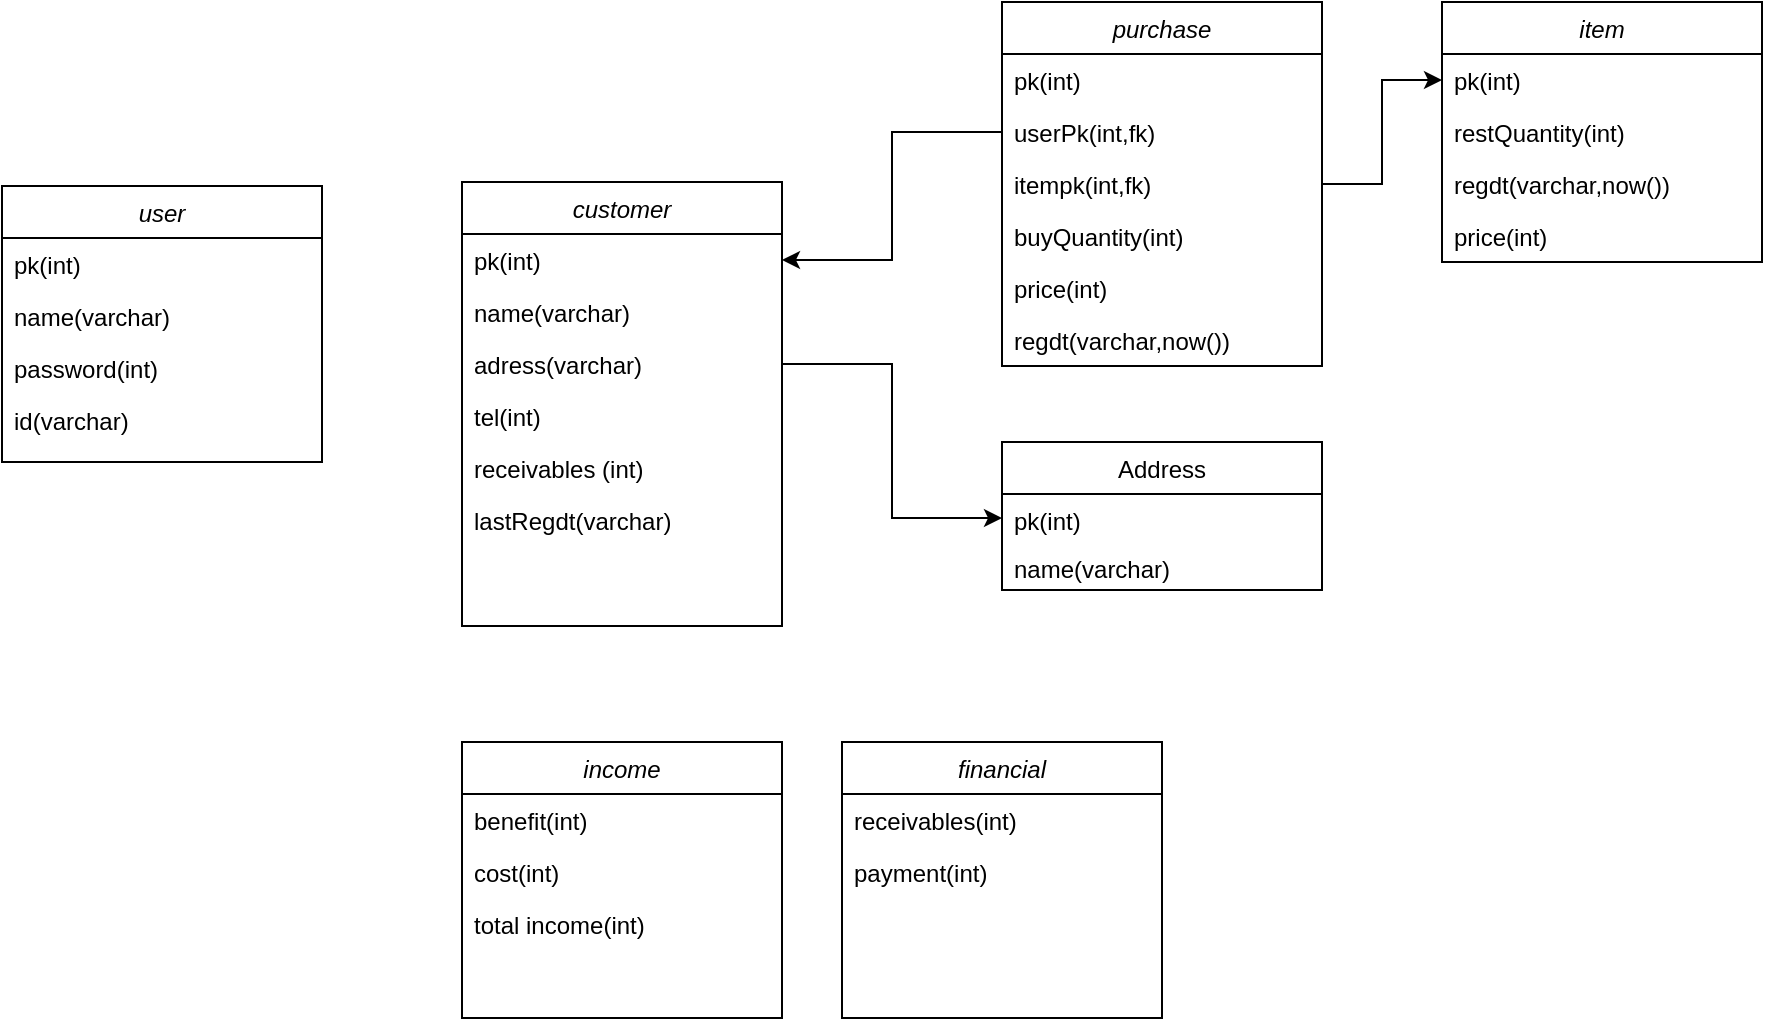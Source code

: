 <mxfile version="15.0.4" type="device"><diagram id="C5RBs43oDa-KdzZeNtuy" name="Page-1"><mxGraphModel dx="2249" dy="832" grid="1" gridSize="10" guides="1" tooltips="1" connect="1" arrows="1" fold="1" page="1" pageScale="1" pageWidth="827" pageHeight="1169" math="0" shadow="0"><root><mxCell id="WIyWlLk6GJQsqaUBKTNV-0"/><mxCell id="WIyWlLk6GJQsqaUBKTNV-1" parent="WIyWlLk6GJQsqaUBKTNV-0"/><mxCell id="zkfFHV4jXpPFQw0GAbJ--0" value="customer" style="swimlane;fontStyle=2;align=center;verticalAlign=top;childLayout=stackLayout;horizontal=1;startSize=26;horizontalStack=0;resizeParent=1;resizeLast=0;collapsible=1;marginBottom=0;rounded=0;shadow=0;strokeWidth=1;" parent="WIyWlLk6GJQsqaUBKTNV-1" vertex="1"><mxGeometry x="220" y="120" width="160" height="222" as="geometry"><mxRectangle x="220" y="120" width="160" height="26" as="alternateBounds"/></mxGeometry></mxCell><mxCell id="zkfFHV4jXpPFQw0GAbJ--1" value="pk(int)" style="text;align=left;verticalAlign=top;spacingLeft=4;spacingRight=4;overflow=hidden;rotatable=0;points=[[0,0.5],[1,0.5]];portConstraint=eastwest;" parent="zkfFHV4jXpPFQw0GAbJ--0" vertex="1"><mxGeometry y="26" width="160" height="26" as="geometry"/></mxCell><mxCell id="zkfFHV4jXpPFQw0GAbJ--2" value="name(varchar)&#10;&#10;" style="text;align=left;verticalAlign=top;spacingLeft=4;spacingRight=4;overflow=hidden;rotatable=0;points=[[0,0.5],[1,0.5]];portConstraint=eastwest;rounded=0;shadow=0;html=0;" parent="zkfFHV4jXpPFQw0GAbJ--0" vertex="1"><mxGeometry y="52" width="160" height="26" as="geometry"/></mxCell><mxCell id="AlspakY8KL1jXZiGunG8-1" value="adress(varchar)" style="text;align=left;verticalAlign=top;spacingLeft=4;spacingRight=4;overflow=hidden;rotatable=0;points=[[0,0.5],[1,0.5]];portConstraint=eastwest;rounded=0;shadow=0;html=0;" parent="zkfFHV4jXpPFQw0GAbJ--0" vertex="1"><mxGeometry y="78" width="160" height="26" as="geometry"/></mxCell><mxCell id="AlspakY8KL1jXZiGunG8-2" value="tel(int)" style="text;align=left;verticalAlign=top;spacingLeft=4;spacingRight=4;overflow=hidden;rotatable=0;points=[[0,0.5],[1,0.5]];portConstraint=eastwest;rounded=0;shadow=0;html=0;" parent="zkfFHV4jXpPFQw0GAbJ--0" vertex="1"><mxGeometry y="104" width="160" height="26" as="geometry"/></mxCell><mxCell id="AlspakY8KL1jXZiGunG8-30" value="receivables (int)" style="text;align=left;verticalAlign=top;spacingLeft=4;spacingRight=4;overflow=hidden;rotatable=0;points=[[0,0.5],[1,0.5]];portConstraint=eastwest;rounded=0;shadow=0;html=0;" parent="zkfFHV4jXpPFQw0GAbJ--0" vertex="1"><mxGeometry y="130" width="160" height="26" as="geometry"/></mxCell><mxCell id="AlspakY8KL1jXZiGunG8-31" value="lastRegdt(varchar)" style="text;align=left;verticalAlign=top;spacingLeft=4;spacingRight=4;overflow=hidden;rotatable=0;points=[[0,0.5],[1,0.5]];portConstraint=eastwest;rounded=0;shadow=0;html=0;" parent="zkfFHV4jXpPFQw0GAbJ--0" vertex="1"><mxGeometry y="156" width="160" height="26" as="geometry"/></mxCell><mxCell id="zkfFHV4jXpPFQw0GAbJ--17" value="Address" style="swimlane;fontStyle=0;align=center;verticalAlign=top;childLayout=stackLayout;horizontal=1;startSize=26;horizontalStack=0;resizeParent=1;resizeLast=0;collapsible=1;marginBottom=0;rounded=0;shadow=0;strokeWidth=1;" parent="WIyWlLk6GJQsqaUBKTNV-1" vertex="1"><mxGeometry x="490" y="250" width="160" height="74" as="geometry"><mxRectangle x="550" y="140" width="160" height="26" as="alternateBounds"/></mxGeometry></mxCell><mxCell id="zkfFHV4jXpPFQw0GAbJ--20" value="pk(int)" style="text;align=left;verticalAlign=top;spacingLeft=4;spacingRight=4;overflow=hidden;rotatable=0;points=[[0,0.5],[1,0.5]];portConstraint=eastwest;rounded=0;shadow=0;html=0;" parent="zkfFHV4jXpPFQw0GAbJ--17" vertex="1"><mxGeometry y="26" width="160" height="24" as="geometry"/></mxCell><mxCell id="AlspakY8KL1jXZiGunG8-14" value="name(varchar)" style="text;align=left;verticalAlign=top;spacingLeft=4;spacingRight=4;overflow=hidden;rotatable=0;points=[[0,0.5],[1,0.5]];portConstraint=eastwest;rounded=0;shadow=0;html=0;" parent="zkfFHV4jXpPFQw0GAbJ--17" vertex="1"><mxGeometry y="50" width="160" height="24" as="geometry"/></mxCell><mxCell id="AlspakY8KL1jXZiGunG8-6" style="edgeStyle=orthogonalEdgeStyle;rounded=0;orthogonalLoop=1;jettySize=auto;html=1;entryX=0;entryY=0.5;entryDx=0;entryDy=0;" parent="WIyWlLk6GJQsqaUBKTNV-1" source="AlspakY8KL1jXZiGunG8-1" target="zkfFHV4jXpPFQw0GAbJ--20" edge="1"><mxGeometry relative="1" as="geometry"/></mxCell><mxCell id="AlspakY8KL1jXZiGunG8-8" value="purchase" style="swimlane;fontStyle=2;align=center;verticalAlign=top;childLayout=stackLayout;horizontal=1;startSize=26;horizontalStack=0;resizeParent=1;resizeLast=0;collapsible=1;marginBottom=0;rounded=0;shadow=0;strokeWidth=1;" parent="WIyWlLk6GJQsqaUBKTNV-1" vertex="1"><mxGeometry x="490" y="30" width="160" height="182" as="geometry"><mxRectangle x="220" y="120" width="160" height="26" as="alternateBounds"/></mxGeometry></mxCell><mxCell id="AlspakY8KL1jXZiGunG8-9" value="pk(int)" style="text;align=left;verticalAlign=top;spacingLeft=4;spacingRight=4;overflow=hidden;rotatable=0;points=[[0,0.5],[1,0.5]];portConstraint=eastwest;" parent="AlspakY8KL1jXZiGunG8-8" vertex="1"><mxGeometry y="26" width="160" height="26" as="geometry"/></mxCell><mxCell id="AlspakY8KL1jXZiGunG8-15" value="userPk(int,fk)" style="text;align=left;verticalAlign=top;spacingLeft=4;spacingRight=4;overflow=hidden;rotatable=0;points=[[0,0.5],[1,0.5]];portConstraint=eastwest;" parent="AlspakY8KL1jXZiGunG8-8" vertex="1"><mxGeometry y="52" width="160" height="26" as="geometry"/></mxCell><mxCell id="AlspakY8KL1jXZiGunG8-22" value="itempk(int,fk)" style="text;align=left;verticalAlign=top;spacingLeft=4;spacingRight=4;overflow=hidden;rotatable=0;points=[[0,0.5],[1,0.5]];portConstraint=eastwest;" parent="AlspakY8KL1jXZiGunG8-8" vertex="1"><mxGeometry y="78" width="160" height="26" as="geometry"/></mxCell><mxCell id="AlspakY8KL1jXZiGunG8-19" value="buyQuantity(int)" style="text;align=left;verticalAlign=top;spacingLeft=4;spacingRight=4;overflow=hidden;rotatable=0;points=[[0,0.5],[1,0.5]];portConstraint=eastwest;" parent="AlspakY8KL1jXZiGunG8-8" vertex="1"><mxGeometry y="104" width="160" height="26" as="geometry"/></mxCell><mxCell id="AlspakY8KL1jXZiGunG8-29" value="price(int)" style="text;align=left;verticalAlign=top;spacingLeft=4;spacingRight=4;overflow=hidden;rotatable=0;points=[[0,0.5],[1,0.5]];portConstraint=eastwest;" parent="AlspakY8KL1jXZiGunG8-8" vertex="1"><mxGeometry y="130" width="160" height="26" as="geometry"/></mxCell><mxCell id="AlspakY8KL1jXZiGunG8-20" value="regdt(varchar,now())" style="text;align=left;verticalAlign=top;spacingLeft=4;spacingRight=4;overflow=hidden;rotatable=0;points=[[0,0.5],[1,0.5]];portConstraint=eastwest;" parent="AlspakY8KL1jXZiGunG8-8" vertex="1"><mxGeometry y="156" width="160" height="26" as="geometry"/></mxCell><mxCell id="AlspakY8KL1jXZiGunG8-18" style="edgeStyle=orthogonalEdgeStyle;rounded=0;orthogonalLoop=1;jettySize=auto;html=1;exitX=0;exitY=0.5;exitDx=0;exitDy=0;entryX=1;entryY=0.5;entryDx=0;entryDy=0;" parent="WIyWlLk6GJQsqaUBKTNV-1" source="AlspakY8KL1jXZiGunG8-15" target="zkfFHV4jXpPFQw0GAbJ--1" edge="1"><mxGeometry relative="1" as="geometry"/></mxCell><mxCell id="AlspakY8KL1jXZiGunG8-23" value="item" style="swimlane;fontStyle=2;align=center;verticalAlign=top;childLayout=stackLayout;horizontal=1;startSize=26;horizontalStack=0;resizeParent=1;resizeLast=0;collapsible=1;marginBottom=0;rounded=0;shadow=0;strokeWidth=1;" parent="WIyWlLk6GJQsqaUBKTNV-1" vertex="1"><mxGeometry x="710" y="30" width="160" height="130" as="geometry"><mxRectangle x="220" y="120" width="160" height="26" as="alternateBounds"/></mxGeometry></mxCell><mxCell id="AlspakY8KL1jXZiGunG8-24" value="pk(int)" style="text;align=left;verticalAlign=top;spacingLeft=4;spacingRight=4;overflow=hidden;rotatable=0;points=[[0,0.5],[1,0.5]];portConstraint=eastwest;" parent="AlspakY8KL1jXZiGunG8-23" vertex="1"><mxGeometry y="26" width="160" height="26" as="geometry"/></mxCell><mxCell id="AlspakY8KL1jXZiGunG8-26" value="restQuantity(int)" style="text;align=left;verticalAlign=top;spacingLeft=4;spacingRight=4;overflow=hidden;rotatable=0;points=[[0,0.5],[1,0.5]];portConstraint=eastwest;" parent="AlspakY8KL1jXZiGunG8-23" vertex="1"><mxGeometry y="52" width="160" height="26" as="geometry"/></mxCell><mxCell id="AlspakY8KL1jXZiGunG8-27" value="regdt(varchar,now())" style="text;align=left;verticalAlign=top;spacingLeft=4;spacingRight=4;overflow=hidden;rotatable=0;points=[[0,0.5],[1,0.5]];portConstraint=eastwest;" parent="AlspakY8KL1jXZiGunG8-23" vertex="1"><mxGeometry y="78" width="160" height="26" as="geometry"/></mxCell><mxCell id="AlspakY8KL1jXZiGunG8-48" value="price(int)" style="text;align=left;verticalAlign=top;spacingLeft=4;spacingRight=4;overflow=hidden;rotatable=0;points=[[0,0.5],[1,0.5]];portConstraint=eastwest;" parent="AlspakY8KL1jXZiGunG8-23" vertex="1"><mxGeometry y="104" width="160" height="26" as="geometry"/></mxCell><mxCell id="AlspakY8KL1jXZiGunG8-33" value="user" style="swimlane;fontStyle=2;align=center;verticalAlign=top;childLayout=stackLayout;horizontal=1;startSize=26;horizontalStack=0;resizeParent=1;resizeLast=0;collapsible=1;marginBottom=0;rounded=0;shadow=0;strokeWidth=1;" parent="WIyWlLk6GJQsqaUBKTNV-1" vertex="1"><mxGeometry x="-10" y="122" width="160" height="138" as="geometry"><mxRectangle x="220" y="120" width="160" height="26" as="alternateBounds"/></mxGeometry></mxCell><mxCell id="AlspakY8KL1jXZiGunG8-34" value="pk(int)" style="text;align=left;verticalAlign=top;spacingLeft=4;spacingRight=4;overflow=hidden;rotatable=0;points=[[0,0.5],[1,0.5]];portConstraint=eastwest;" parent="AlspakY8KL1jXZiGunG8-33" vertex="1"><mxGeometry y="26" width="160" height="26" as="geometry"/></mxCell><mxCell id="AlspakY8KL1jXZiGunG8-35" value="name(varchar)&#10;&#10;" style="text;align=left;verticalAlign=top;spacingLeft=4;spacingRight=4;overflow=hidden;rotatable=0;points=[[0,0.5],[1,0.5]];portConstraint=eastwest;rounded=0;shadow=0;html=0;" parent="AlspakY8KL1jXZiGunG8-33" vertex="1"><mxGeometry y="52" width="160" height="26" as="geometry"/></mxCell><mxCell id="AlspakY8KL1jXZiGunG8-36" value="password(int)" style="text;align=left;verticalAlign=top;spacingLeft=4;spacingRight=4;overflow=hidden;rotatable=0;points=[[0,0.5],[1,0.5]];portConstraint=eastwest;rounded=0;shadow=0;html=0;" parent="AlspakY8KL1jXZiGunG8-33" vertex="1"><mxGeometry y="78" width="160" height="26" as="geometry"/></mxCell><mxCell id="AlspakY8KL1jXZiGunG8-42" value="id(varchar)" style="text;align=left;verticalAlign=top;spacingLeft=4;spacingRight=4;overflow=hidden;rotatable=0;points=[[0,0.5],[1,0.5]];portConstraint=eastwest;rounded=0;shadow=0;html=0;" parent="AlspakY8KL1jXZiGunG8-33" vertex="1"><mxGeometry y="104" width="160" height="26" as="geometry"/></mxCell><mxCell id="AlspakY8KL1jXZiGunG8-43" value="income" style="swimlane;fontStyle=2;align=center;verticalAlign=top;childLayout=stackLayout;horizontal=1;startSize=26;horizontalStack=0;resizeParent=1;resizeLast=0;collapsible=1;marginBottom=0;rounded=0;shadow=0;strokeWidth=1;" parent="WIyWlLk6GJQsqaUBKTNV-1" vertex="1"><mxGeometry x="220" y="400" width="160" height="138" as="geometry"><mxRectangle x="220" y="120" width="160" height="26" as="alternateBounds"/></mxGeometry></mxCell><mxCell id="AlspakY8KL1jXZiGunG8-44" value="benefit(int)" style="text;align=left;verticalAlign=top;spacingLeft=4;spacingRight=4;overflow=hidden;rotatable=0;points=[[0,0.5],[1,0.5]];portConstraint=eastwest;" parent="AlspakY8KL1jXZiGunG8-43" vertex="1"><mxGeometry y="26" width="160" height="26" as="geometry"/></mxCell><mxCell id="AlspakY8KL1jXZiGunG8-45" value="cost(int)&#10;" style="text;align=left;verticalAlign=top;spacingLeft=4;spacingRight=4;overflow=hidden;rotatable=0;points=[[0,0.5],[1,0.5]];portConstraint=eastwest;rounded=0;shadow=0;html=0;" parent="AlspakY8KL1jXZiGunG8-43" vertex="1"><mxGeometry y="52" width="160" height="26" as="geometry"/></mxCell><mxCell id="XNn1M4qIZprJaUxQYju9-0" value="total income(int)" style="text;align=left;verticalAlign=top;spacingLeft=4;spacingRight=4;overflow=hidden;rotatable=0;points=[[0,0.5],[1,0.5]];portConstraint=eastwest;rounded=0;shadow=0;html=0;" vertex="1" parent="AlspakY8KL1jXZiGunG8-43"><mxGeometry y="78" width="160" height="26" as="geometry"/></mxCell><mxCell id="AlspakY8KL1jXZiGunG8-49" style="edgeStyle=orthogonalEdgeStyle;rounded=0;orthogonalLoop=1;jettySize=auto;html=1;exitX=1;exitY=0.5;exitDx=0;exitDy=0;entryX=0;entryY=0.5;entryDx=0;entryDy=0;" parent="WIyWlLk6GJQsqaUBKTNV-1" source="AlspakY8KL1jXZiGunG8-22" target="AlspakY8KL1jXZiGunG8-24" edge="1"><mxGeometry relative="1" as="geometry"/></mxCell><mxCell id="AlspakY8KL1jXZiGunG8-50" value="financial" style="swimlane;fontStyle=2;align=center;verticalAlign=top;childLayout=stackLayout;horizontal=1;startSize=26;horizontalStack=0;resizeParent=1;resizeLast=0;collapsible=1;marginBottom=0;rounded=0;shadow=0;strokeWidth=1;" parent="WIyWlLk6GJQsqaUBKTNV-1" vertex="1"><mxGeometry x="410" y="400" width="160" height="138" as="geometry"><mxRectangle x="220" y="120" width="160" height="26" as="alternateBounds"/></mxGeometry></mxCell><mxCell id="AlspakY8KL1jXZiGunG8-51" value="receivables(int)" style="text;align=left;verticalAlign=top;spacingLeft=4;spacingRight=4;overflow=hidden;rotatable=0;points=[[0,0.5],[1,0.5]];portConstraint=eastwest;" parent="AlspakY8KL1jXZiGunG8-50" vertex="1"><mxGeometry y="26" width="160" height="26" as="geometry"/></mxCell><mxCell id="AlspakY8KL1jXZiGunG8-52" value="payment(int)" style="text;align=left;verticalAlign=top;spacingLeft=4;spacingRight=4;overflow=hidden;rotatable=0;points=[[0,0.5],[1,0.5]];portConstraint=eastwest;rounded=0;shadow=0;html=0;" parent="AlspakY8KL1jXZiGunG8-50" vertex="1"><mxGeometry y="52" width="160" height="26" as="geometry"/></mxCell></root></mxGraphModel></diagram></mxfile>